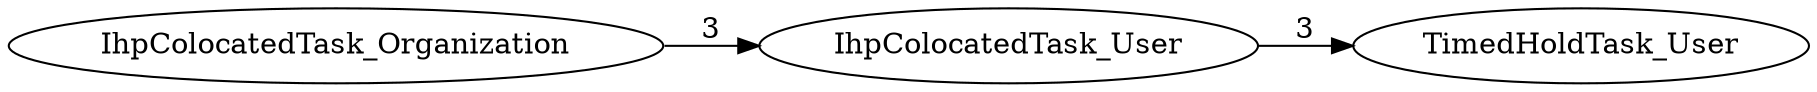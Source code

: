 digraph G {
rankdir="LR";
"IhpColocatedTask_User" -> "TimedHoldTask_User" [label=3]
"IhpColocatedTask_Organization" -> "IhpColocatedTask_User" [label=3]
}
